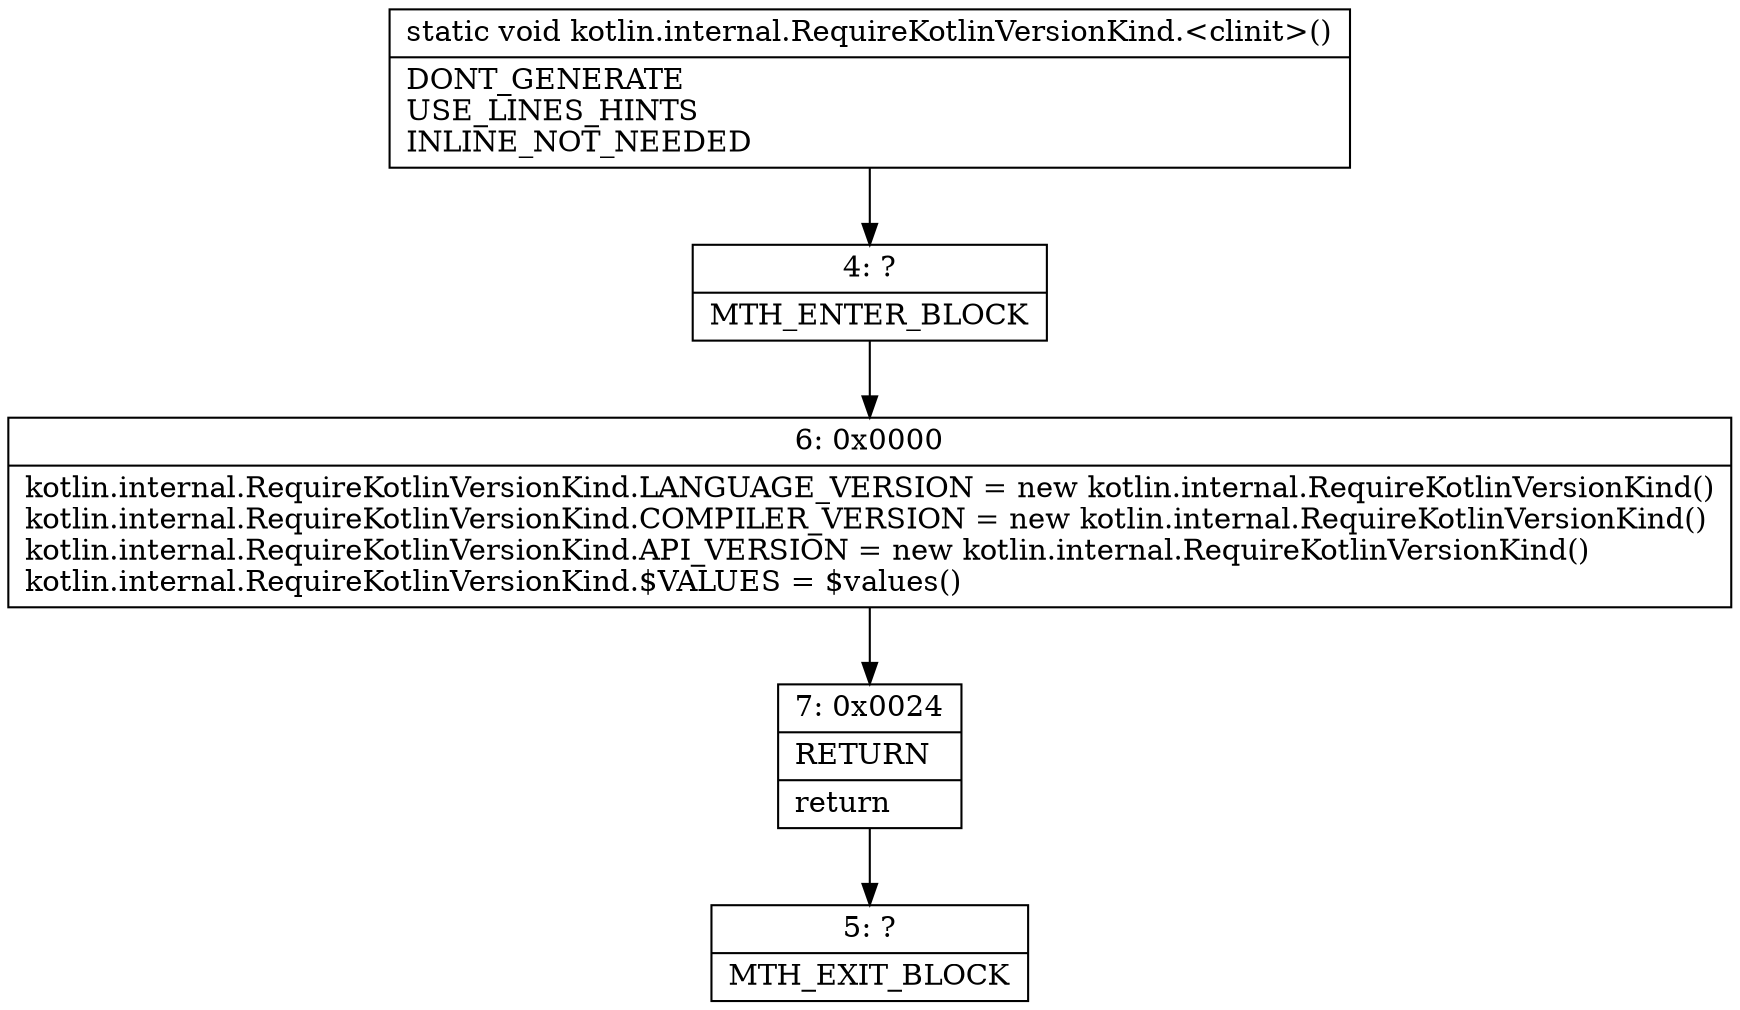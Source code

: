 digraph "CFG forkotlin.internal.RequireKotlinVersionKind.\<clinit\>()V" {
Node_4 [shape=record,label="{4\:\ ?|MTH_ENTER_BLOCK\l}"];
Node_6 [shape=record,label="{6\:\ 0x0000|kotlin.internal.RequireKotlinVersionKind.LANGUAGE_VERSION = new kotlin.internal.RequireKotlinVersionKind()\lkotlin.internal.RequireKotlinVersionKind.COMPILER_VERSION = new kotlin.internal.RequireKotlinVersionKind()\lkotlin.internal.RequireKotlinVersionKind.API_VERSION = new kotlin.internal.RequireKotlinVersionKind()\lkotlin.internal.RequireKotlinVersionKind.$VALUES = $values()\l}"];
Node_7 [shape=record,label="{7\:\ 0x0024|RETURN\l|return\l}"];
Node_5 [shape=record,label="{5\:\ ?|MTH_EXIT_BLOCK\l}"];
MethodNode[shape=record,label="{static void kotlin.internal.RequireKotlinVersionKind.\<clinit\>()  | DONT_GENERATE\lUSE_LINES_HINTS\lINLINE_NOT_NEEDED\l}"];
MethodNode -> Node_4;Node_4 -> Node_6;
Node_6 -> Node_7;
Node_7 -> Node_5;
}

